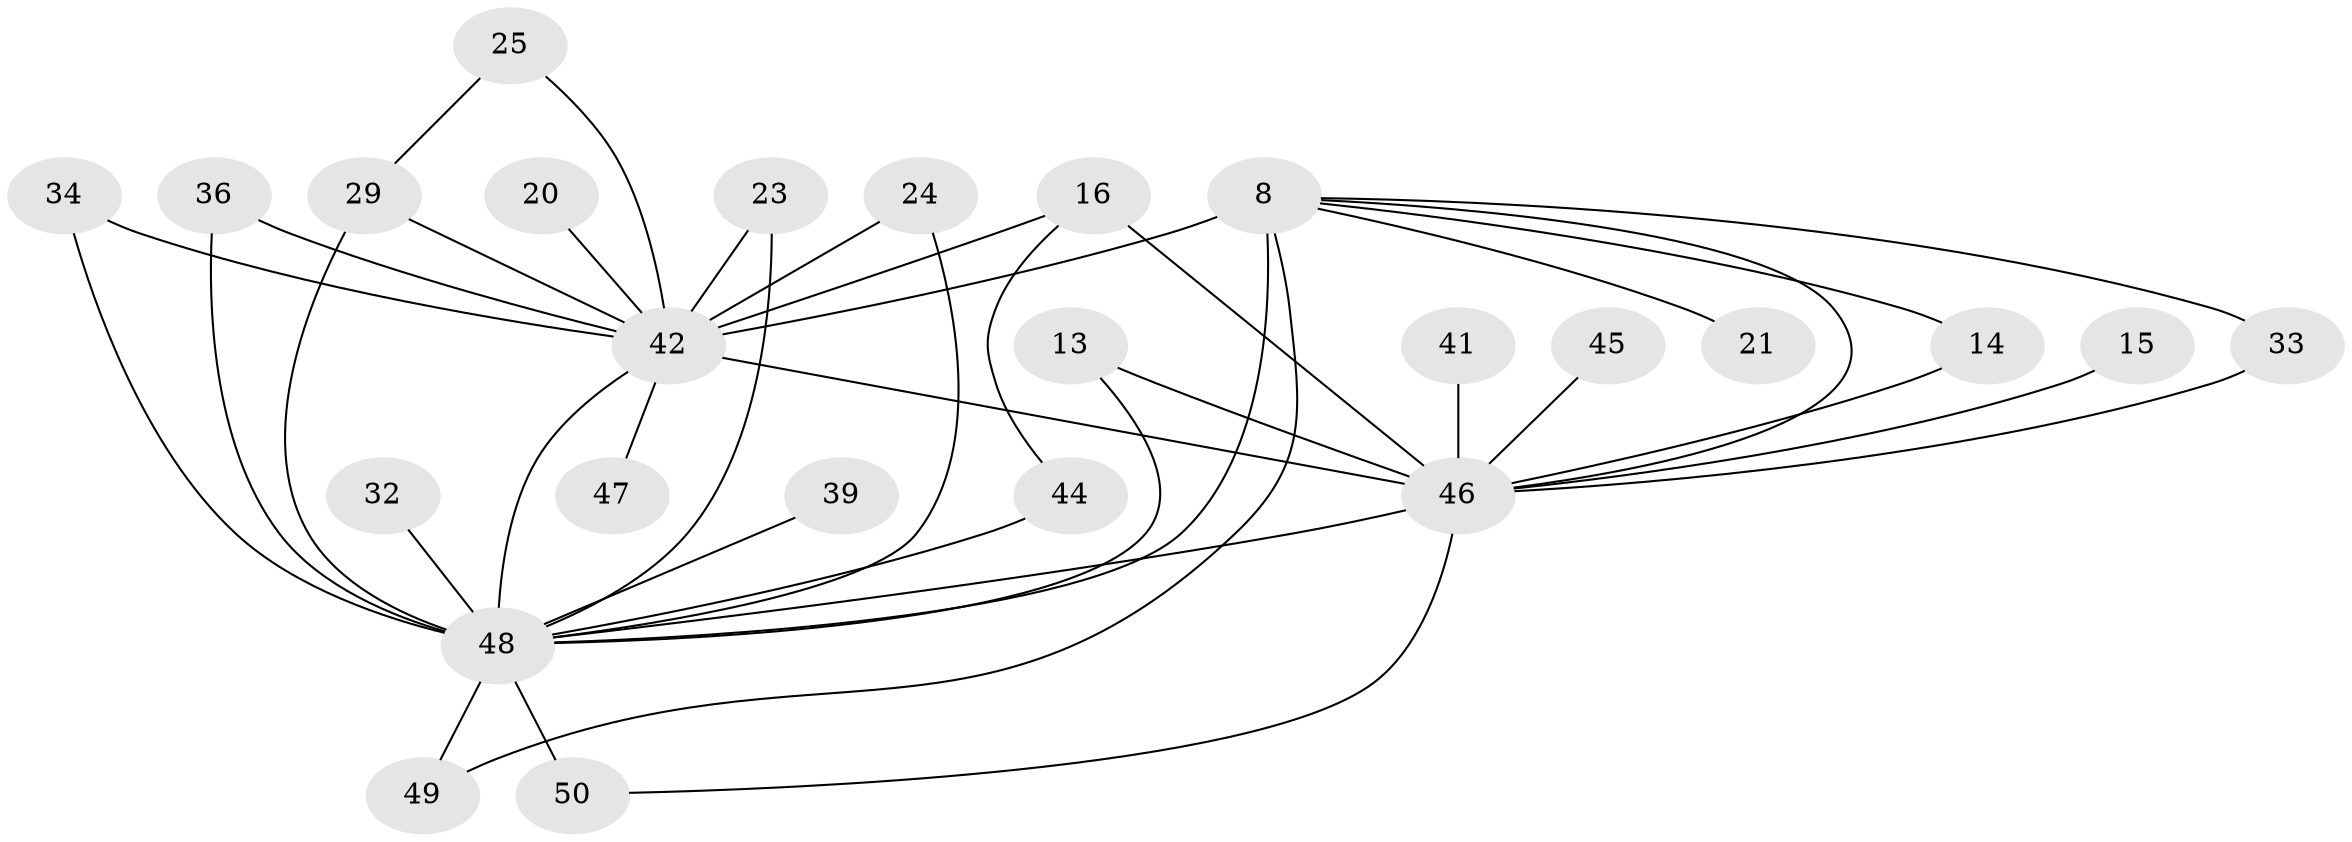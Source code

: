 // original degree distribution, {13: 0.08, 18: 0.02, 19: 0.02, 22: 0.02, 11: 0.02, 14: 0.02, 15: 0.02, 4: 0.06, 3: 0.2, 2: 0.52, 5: 0.02}
// Generated by graph-tools (version 1.1) at 2025/43/03/09/25 04:43:29]
// undirected, 25 vertices, 40 edges
graph export_dot {
graph [start="1"]
  node [color=gray90,style=filled];
  8 [super="+5"];
  13;
  14;
  15;
  16 [super="+11"];
  20;
  21;
  23;
  24;
  25;
  29 [super="+27+22"];
  32;
  33;
  34 [super="+26"];
  36;
  39;
  41 [super="+37"];
  42 [super="+18+10+2"];
  44 [super="+40"];
  45;
  46 [super="+31+9+43"];
  47;
  48 [super="+38+35+7"];
  49;
  50 [super="+30"];
  8 -- 21 [weight=2];
  8 -- 33;
  8 -- 14;
  8 -- 49;
  8 -- 42 [weight=9];
  8 -- 48 [weight=4];
  8 -- 46 [weight=4];
  13 -- 48;
  13 -- 46;
  14 -- 46;
  15 -- 46 [weight=2];
  16 -- 44;
  16 -- 46 [weight=2];
  16 -- 42;
  20 -- 42 [weight=2];
  23 -- 42;
  23 -- 48;
  24 -- 48;
  24 -- 42;
  25 -- 42;
  25 -- 29;
  29 -- 42 [weight=2];
  29 -- 48 [weight=6];
  32 -- 48 [weight=2];
  33 -- 46;
  34 -- 42;
  34 -- 48 [weight=2];
  36 -- 48;
  36 -- 42;
  39 -- 48;
  41 -- 46 [weight=3];
  42 -- 48 [weight=9];
  42 -- 46 [weight=11];
  42 -- 47 [weight=2];
  44 -- 48 [weight=2];
  45 -- 46 [weight=2];
  46 -- 50;
  46 -- 48 [weight=5];
  48 -- 49;
  48 -- 50 [weight=3];
}
